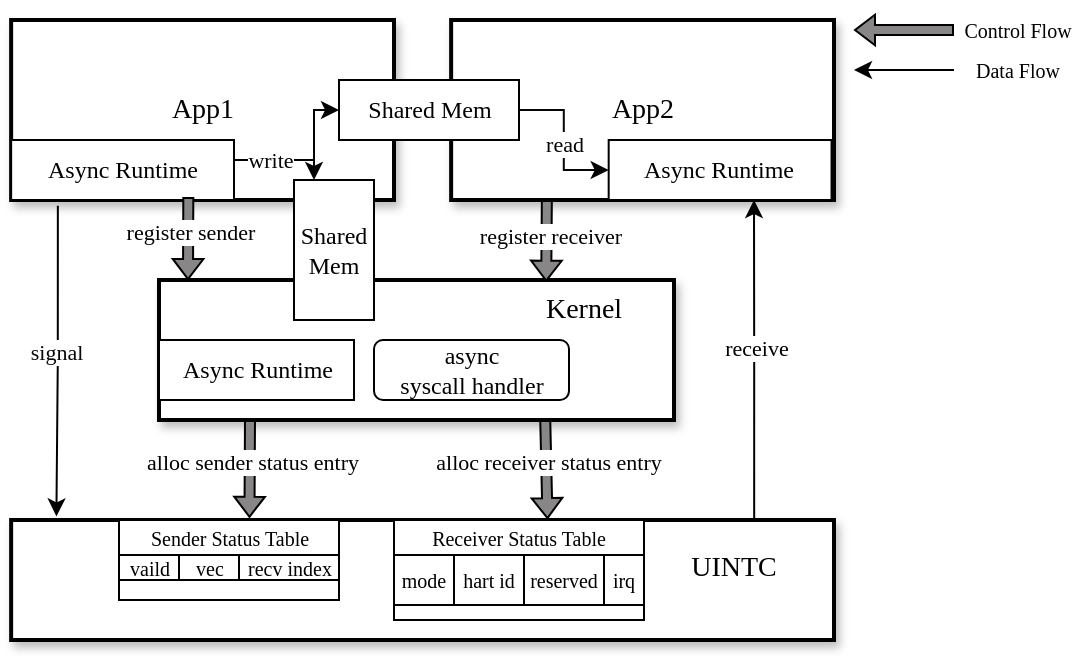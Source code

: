 <mxfile version="26.0.15">
  <diagram id="o5nvUfEdcB_Z8_vFqPmU" name="第 1 页">
    <mxGraphModel dx="283" dy="-3965" grid="1" gridSize="10" guides="1" tooltips="1" connect="1" arrows="1" fold="1" page="1" pageScale="1" pageWidth="1169" pageHeight="827" math="0" shadow="0">
      <root>
        <mxCell id="0" />
        <mxCell id="1" parent="0" />
        <mxCell id="rF3rQbnVZQ3ykrwLCHyt-1" value="&lt;font style=&quot;font-size: 14px;&quot; face=&quot;Times New Roman&quot;&gt;App1&lt;/font&gt;" style="rounded=0;whiteSpace=wrap;html=1;strokeWidth=2;container=0;shadow=1;" parent="1" vertex="1">
          <mxGeometry x="48.57" y="4250" width="191.43" height="90" as="geometry" />
        </mxCell>
        <mxCell id="rF3rQbnVZQ3ykrwLCHyt-2" value="&lt;font style=&quot;font-size: 14px;&quot; face=&quot;Times New Roman&quot;&gt;App2&lt;/font&gt;" style="rounded=0;whiteSpace=wrap;html=1;strokeWidth=2;container=0;shadow=1;" parent="1" vertex="1">
          <mxGeometry x="268.57" y="4250" width="191.43" height="90" as="geometry" />
        </mxCell>
        <mxCell id="rF3rQbnVZQ3ykrwLCHyt-3" value="" style="rounded=0;whiteSpace=wrap;html=1;strokeWidth=2;container=0;shadow=1;" parent="1" vertex="1">
          <mxGeometry x="122.5" y="4380" width="257.5" height="70" as="geometry" />
        </mxCell>
        <mxCell id="rF3rQbnVZQ3ykrwLCHyt-4" value="" style="rounded=0;whiteSpace=wrap;html=1;strokeWidth=2;container=0;shadow=1;" parent="1" vertex="1">
          <mxGeometry x="48.57" y="4500" width="411.43" height="60" as="geometry" />
        </mxCell>
        <mxCell id="rF3rQbnVZQ3ykrwLCHyt-5" value="&lt;font face=&quot;Times New Roman&quot;&gt;Shared Mem&lt;/font&gt;" style="rounded=0;whiteSpace=wrap;html=1;" parent="1" vertex="1">
          <mxGeometry x="212.5" y="4280" width="90" height="30" as="geometry" />
        </mxCell>
        <mxCell id="rF3rQbnVZQ3ykrwLCHyt-14" style="edgeStyle=orthogonalEdgeStyle;rounded=0;orthogonalLoop=1;jettySize=auto;html=1;entryX=0.055;entryY=-0.03;entryDx=0;entryDy=0;entryPerimeter=0;exitX=0.122;exitY=1.032;exitDx=0;exitDy=0;exitPerimeter=0;fillColor=#f8cecc;strokeColor=#000000;" parent="1" source="rF3rQbnVZQ3ykrwLCHyt-1" target="rF3rQbnVZQ3ykrwLCHyt-4" edge="1">
          <mxGeometry relative="1" as="geometry">
            <mxPoint x="168" y="4420" as="sourcePoint" />
            <mxPoint x="168" y="4459" as="targetPoint" />
          </mxGeometry>
        </mxCell>
        <mxCell id="rF3rQbnVZQ3ykrwLCHyt-15" value="&lt;span style=&quot;font-family: &amp;quot;Times New Roman&amp;quot;;&quot;&gt;&lt;font color=&quot;#080808&quot;&gt;signal&lt;/font&gt;&lt;/span&gt;" style="edgeLabel;html=1;align=center;verticalAlign=middle;resizable=0;points=[];" parent="rF3rQbnVZQ3ykrwLCHyt-14" vertex="1" connectable="0">
          <mxGeometry x="-0.063" y="-1" relative="1" as="geometry">
            <mxPoint as="offset" />
          </mxGeometry>
        </mxCell>
        <mxCell id="rF3rQbnVZQ3ykrwLCHyt-16" style="edgeStyle=orthogonalEdgeStyle;rounded=0;orthogonalLoop=1;jettySize=auto;html=1;strokeColor=#000000;exitX=0.903;exitY=0;exitDx=0;exitDy=0;exitPerimeter=0;" parent="1" source="rF3rQbnVZQ3ykrwLCHyt-4" edge="1">
          <mxGeometry relative="1" as="geometry">
            <mxPoint x="420" y="4447" as="sourcePoint" />
            <mxPoint x="420" y="4340" as="targetPoint" />
          </mxGeometry>
        </mxCell>
        <mxCell id="rF3rQbnVZQ3ykrwLCHyt-17" value="&lt;span style=&quot;font-family: &amp;quot;Times New Roman&amp;quot;;&quot;&gt;receive&lt;/span&gt;" style="edgeLabel;html=1;align=center;verticalAlign=middle;resizable=0;points=[];" parent="rF3rQbnVZQ3ykrwLCHyt-16" vertex="1" connectable="0">
          <mxGeometry x="0.079" relative="1" as="geometry">
            <mxPoint as="offset" />
          </mxGeometry>
        </mxCell>
        <mxCell id="rF3rQbnVZQ3ykrwLCHyt-18" value="&lt;font face=&quot;Times New Roman&quot;&gt;Async Runtime&lt;/font&gt;" style="rounded=0;whiteSpace=wrap;html=1;" parent="1" vertex="1">
          <mxGeometry x="48.57" y="4310" width="111.43" height="30" as="geometry" />
        </mxCell>
        <mxCell id="rF3rQbnVZQ3ykrwLCHyt-19" value="&lt;font face=&quot;Times New Roman&quot;&gt;Async Runtime&lt;/font&gt;" style="rounded=0;whiteSpace=wrap;html=1;" parent="1" vertex="1">
          <mxGeometry x="347.34" y="4310" width="111.43" height="30" as="geometry" />
        </mxCell>
        <mxCell id="rF3rQbnVZQ3ykrwLCHyt-20" value="" style="rounded=0;whiteSpace=wrap;html=1;" parent="1" vertex="1">
          <mxGeometry x="240" y="4520" width="125" height="30" as="geometry" />
        </mxCell>
        <mxCell id="rF3rQbnVZQ3ykrwLCHyt-21" value="&lt;font style=&quot;font-size: 10px;&quot; face=&quot;Times New Roman&quot;&gt;mode&lt;/font&gt;" style="rounded=0;whiteSpace=wrap;html=1;" parent="1" vertex="1">
          <mxGeometry x="240" y="4517.5" width="30" height="25" as="geometry" />
        </mxCell>
        <mxCell id="rF3rQbnVZQ3ykrwLCHyt-22" value="&lt;font style=&quot;font-size: 10px;&quot; face=&quot;Times New Roman&quot;&gt;hart id&lt;/font&gt;" style="rounded=0;whiteSpace=wrap;html=1;" parent="1" vertex="1">
          <mxGeometry x="270" y="4517.5" width="35" height="25" as="geometry" />
        </mxCell>
        <mxCell id="rF3rQbnVZQ3ykrwLCHyt-23" value="&lt;font face=&quot;Times New Roman&quot; style=&quot;font-size: 10px;&quot;&gt;reserved&lt;/font&gt;" style="rounded=0;whiteSpace=wrap;html=1;" parent="1" vertex="1">
          <mxGeometry x="305" y="4517.5" width="40" height="25" as="geometry" />
        </mxCell>
        <mxCell id="rF3rQbnVZQ3ykrwLCHyt-24" value="&lt;font face=&quot;Times New Roman&quot; style=&quot;font-size: 10px;&quot;&gt;irq&lt;/font&gt;" style="rounded=0;whiteSpace=wrap;html=1;" parent="1" vertex="1">
          <mxGeometry x="345" y="4517.5" width="20" height="25" as="geometry" />
        </mxCell>
        <mxCell id="rF3rQbnVZQ3ykrwLCHyt-25" value="" style="rounded=0;whiteSpace=wrap;html=1;" parent="1" vertex="1">
          <mxGeometry x="102.5" y="4520" width="110" height="20" as="geometry" />
        </mxCell>
        <mxCell id="rF3rQbnVZQ3ykrwLCHyt-26" value="&lt;font face=&quot;Times New Roman&quot;&gt;&lt;span style=&quot;font-size: 10px;&quot;&gt;vaild&lt;/span&gt;&lt;/font&gt;" style="rounded=0;whiteSpace=wrap;html=1;" parent="1" vertex="1">
          <mxGeometry x="102.5" y="4517.5" width="30" height="12.5" as="geometry" />
        </mxCell>
        <mxCell id="rF3rQbnVZQ3ykrwLCHyt-27" value="&lt;font face=&quot;Times New Roman&quot;&gt;&lt;span style=&quot;font-size: 10px;&quot;&gt;vec&lt;/span&gt;&lt;/font&gt;" style="rounded=0;whiteSpace=wrap;html=1;" parent="1" vertex="1">
          <mxGeometry x="132.5" y="4517.5" width="30" height="12.5" as="geometry" />
        </mxCell>
        <mxCell id="rF3rQbnVZQ3ykrwLCHyt-28" value="&lt;font face=&quot;Times New Roman&quot;&gt;&lt;span style=&quot;font-size: 10px;&quot;&gt;recv index&lt;/span&gt;&lt;/font&gt;" style="rounded=0;whiteSpace=wrap;html=1;" parent="1" vertex="1">
          <mxGeometry x="162.5" y="4517.5" width="50" height="12.5" as="geometry" />
        </mxCell>
        <mxCell id="rF3rQbnVZQ3ykrwLCHyt-29" value="&lt;font style=&quot;font-size: 10px;&quot; face=&quot;Times New Roman&quot;&gt;Receiver Status Table&lt;/font&gt;" style="rounded=0;whiteSpace=wrap;html=1;" parent="1" vertex="1">
          <mxGeometry x="240" y="4500" width="125" height="17.5" as="geometry" />
        </mxCell>
        <mxCell id="rF3rQbnVZQ3ykrwLCHyt-30" value="&lt;font style=&quot;font-size: 10px;&quot; face=&quot;Times New Roman&quot;&gt;Sender Status Table&lt;/font&gt;" style="rounded=0;whiteSpace=wrap;html=1;" parent="1" vertex="1">
          <mxGeometry x="102.5" y="4500" width="110" height="17.5" as="geometry" />
        </mxCell>
        <mxCell id="rF3rQbnVZQ3ykrwLCHyt-31" value="&lt;font face=&quot;Times New Roman&quot;&gt;Async Runtime&lt;/font&gt;" style="rounded=0;whiteSpace=wrap;html=1;" parent="1" vertex="1">
          <mxGeometry x="122.5" y="4410" width="97.5" height="30" as="geometry" />
        </mxCell>
        <mxCell id="rF3rQbnVZQ3ykrwLCHyt-32" style="edgeStyle=orthogonalEdgeStyle;rounded=0;orthogonalLoop=1;jettySize=auto;html=1;entryX=0;entryY=0.5;entryDx=0;entryDy=0;exitX=1;exitY=0.5;exitDx=0;exitDy=0;fillColor=#f8cecc;strokeColor=#030303;" parent="1" source="rF3rQbnVZQ3ykrwLCHyt-18" target="rF3rQbnVZQ3ykrwLCHyt-5" edge="1">
          <mxGeometry relative="1" as="geometry">
            <mxPoint x="82" y="4353" as="sourcePoint" />
            <mxPoint x="81" y="4509" as="targetPoint" />
            <Array as="points">
              <mxPoint x="160" y="4320" />
              <mxPoint x="200" y="4320" />
              <mxPoint x="200" y="4295" />
            </Array>
          </mxGeometry>
        </mxCell>
        <mxCell id="rF3rQbnVZQ3ykrwLCHyt-33" value="&lt;font color=&quot;#050505&quot; face=&quot;Times New Roman&quot;&gt;write&lt;/font&gt;" style="edgeLabel;html=1;align=center;verticalAlign=middle;resizable=0;points=[];" parent="rF3rQbnVZQ3ykrwLCHyt-32" vertex="1" connectable="0">
          <mxGeometry x="-0.46" relative="1" as="geometry">
            <mxPoint as="offset" />
          </mxGeometry>
        </mxCell>
        <mxCell id="rF3rQbnVZQ3ykrwLCHyt-34" style="edgeStyle=orthogonalEdgeStyle;rounded=0;orthogonalLoop=1;jettySize=auto;html=1;entryX=0;entryY=0.5;entryDx=0;entryDy=0;exitX=1;exitY=0.5;exitDx=0;exitDy=0;fillColor=#f8cecc;strokeColor=#050505;" parent="1" source="rF3rQbnVZQ3ykrwLCHyt-5" target="rF3rQbnVZQ3ykrwLCHyt-19" edge="1">
          <mxGeometry relative="1" as="geometry">
            <mxPoint x="170" y="4335" as="sourcePoint" />
            <mxPoint x="223" y="4305" as="targetPoint" />
          </mxGeometry>
        </mxCell>
        <mxCell id="rF3rQbnVZQ3ykrwLCHyt-35" value="&lt;font color=&quot;#030303&quot; face=&quot;Times New Roman&quot;&gt;read&lt;/font&gt;" style="edgeLabel;html=1;align=center;verticalAlign=middle;resizable=0;points=[];" parent="rF3rQbnVZQ3ykrwLCHyt-34" vertex="1" connectable="0">
          <mxGeometry x="0.046" relative="1" as="geometry">
            <mxPoint as="offset" />
          </mxGeometry>
        </mxCell>
        <mxCell id="rF3rQbnVZQ3ykrwLCHyt-37" value="" style="endArrow=classic;html=1;rounded=0;strokeColor=default;curved=0;" parent="1" edge="1">
          <mxGeometry width="50" height="50" relative="1" as="geometry">
            <mxPoint x="520" y="4275" as="sourcePoint" />
            <mxPoint x="470" y="4275" as="targetPoint" />
          </mxGeometry>
        </mxCell>
        <mxCell id="rF3rQbnVZQ3ykrwLCHyt-38" value="&lt;font face=&quot;Times New Roman&quot; style=&quot;font-size: 10px;&quot;&gt;Control Flow&lt;/font&gt;" style="text;html=1;align=center;verticalAlign=middle;whiteSpace=wrap;rounded=0;" parent="1" vertex="1">
          <mxGeometry x="522.21" y="4240" width="60" height="30" as="geometry" />
        </mxCell>
        <mxCell id="rF3rQbnVZQ3ykrwLCHyt-39" value="&lt;font face=&quot;Times New Roman&quot; style=&quot;font-size: 10px;&quot;&gt;Data Flow&lt;/font&gt;" style="text;html=1;align=center;verticalAlign=middle;whiteSpace=wrap;rounded=0;" parent="1" vertex="1">
          <mxGeometry x="522.21" y="4260" width="60" height="30" as="geometry" />
        </mxCell>
        <mxCell id="rF3rQbnVZQ3ykrwLCHyt-40" value="&lt;font style=&quot;font-size: 12px;&quot; face=&quot;Times New Roman&quot;&gt;Shared Mem&lt;/font&gt;" style="rounded=0;whiteSpace=wrap;html=1;" parent="1" vertex="1">
          <mxGeometry x="190" y="4330" width="40" height="70" as="geometry" />
        </mxCell>
        <mxCell id="rF3rQbnVZQ3ykrwLCHyt-41" value="&lt;div&gt;&lt;span style=&quot;background-color: initial;&quot;&gt;&lt;font face=&quot;Times New Roman&quot;&gt;async&lt;/font&gt;&lt;/span&gt;&lt;/div&gt;&lt;div&gt;&lt;span style=&quot;background-color: initial;&quot;&gt;&lt;font face=&quot;Times New Roman&quot;&gt;syscall handler&lt;/font&gt;&lt;/span&gt;&lt;br&gt;&lt;/div&gt;" style="rounded=1;whiteSpace=wrap;html=1;" parent="1" vertex="1">
          <mxGeometry x="230" y="4410" width="97.5" height="30" as="geometry" />
        </mxCell>
        <mxCell id="rF3rQbnVZQ3ykrwLCHyt-42" style="edgeStyle=orthogonalEdgeStyle;rounded=0;orthogonalLoop=1;jettySize=auto;html=1;strokeColor=#050505;entryX=0.25;entryY=0;entryDx=0;entryDy=0;" parent="1" target="rF3rQbnVZQ3ykrwLCHyt-40" edge="1">
          <mxGeometry relative="1" as="geometry">
            <mxPoint x="200" y="4320" as="sourcePoint" />
            <mxPoint x="430" y="4350" as="targetPoint" />
          </mxGeometry>
        </mxCell>
        <mxCell id="rF3rQbnVZQ3ykrwLCHyt-43" value="&lt;font face=&quot;Times New Roman&quot; style=&quot;font-size: 14px;&quot;&gt;Kernel&lt;/font&gt;" style="text;html=1;align=center;verticalAlign=middle;whiteSpace=wrap;rounded=0;" parent="1" vertex="1">
          <mxGeometry x="305" y="4380" width="60" height="30" as="geometry" />
        </mxCell>
        <mxCell id="rF3rQbnVZQ3ykrwLCHyt-44" value="&lt;font face=&quot;Times New Roman&quot; style=&quot;font-size: 14px;&quot;&gt;UINTC&lt;/font&gt;" style="text;html=1;align=center;verticalAlign=middle;whiteSpace=wrap;rounded=0;" parent="1" vertex="1">
          <mxGeometry x="380" y="4508.75" width="60" height="30" as="geometry" />
        </mxCell>
        <mxCell id="fnGw0pFWFKrqnsudUW0G-16" value="" style="endArrow=classic;html=1;rounded=0;endWidth=9.333;shape=flexArrow;endSize=3;fillColor=light-dark(#888686, #b4b4b4);width=5;startSize=3;exitX=0.75;exitY=1;exitDx=0;exitDy=0;entryX=0.614;entryY=-0.026;entryDx=0;entryDy=0;entryPerimeter=0;" edge="1" parent="1" source="rF3rQbnVZQ3ykrwLCHyt-3" target="rF3rQbnVZQ3ykrwLCHyt-29">
          <mxGeometry width="50" height="50" relative="1" as="geometry">
            <mxPoint x="522.21" y="4500" as="sourcePoint" />
            <mxPoint x="522.21" y="4555" as="targetPoint" />
          </mxGeometry>
        </mxCell>
        <mxCell id="fnGw0pFWFKrqnsudUW0G-18" value="&lt;span style=&quot;font-family: &amp;quot;Times New Roman&amp;quot;;&quot;&gt;alloc receiver status entry&lt;/span&gt;" style="edgeLabel;html=1;align=center;verticalAlign=middle;resizable=0;points=[];" vertex="1" connectable="0" parent="fnGw0pFWFKrqnsudUW0G-16">
          <mxGeometry x="-0.144" y="1" relative="1" as="geometry">
            <mxPoint as="offset" />
          </mxGeometry>
        </mxCell>
        <mxCell id="fnGw0pFWFKrqnsudUW0G-19" value="" style="endArrow=classic;html=1;rounded=0;endWidth=9.333;shape=flexArrow;endSize=3;fillColor=light-dark(#888686, #b4b4b4);width=5;startSize=3;entryX=0.593;entryY=-0.063;entryDx=0;entryDy=0;entryPerimeter=0;strokeColor=default;align=center;verticalAlign=middle;fontFamily=Helvetica;fontSize=11;fontColor=default;labelBackgroundColor=default;" edge="1" parent="1" target="rF3rQbnVZQ3ykrwLCHyt-30">
          <mxGeometry width="50" height="50" relative="1" as="geometry">
            <mxPoint x="168" y="4450" as="sourcePoint" />
            <mxPoint x="170" y="4490" as="targetPoint" />
          </mxGeometry>
        </mxCell>
        <mxCell id="fnGw0pFWFKrqnsudUW0G-20" value="&lt;span style=&quot;font-family: &amp;quot;Times New Roman&amp;quot;;&quot;&gt;alloc sender status entry&lt;/span&gt;" style="edgeLabel;html=1;align=center;verticalAlign=middle;resizable=0;points=[];rounded=0;strokeColor=default;fontFamily=Helvetica;fontSize=11;fontColor=default;labelBackgroundColor=default;fillColor=light-dark(#888686, #b4b4b4);" vertex="1" connectable="0" parent="fnGw0pFWFKrqnsudUW0G-19">
          <mxGeometry x="-0.144" y="1" relative="1" as="geometry">
            <mxPoint as="offset" />
          </mxGeometry>
        </mxCell>
        <mxCell id="fnGw0pFWFKrqnsudUW0G-21" value="" style="endArrow=classic;html=1;rounded=0;endWidth=9.333;shape=flexArrow;endSize=3;fillColor=light-dark(#888686, #b4b4b4);width=5;startSize=3;exitX=0.25;exitY=1;exitDx=0;exitDy=0;entryX=0.185;entryY=0.028;entryDx=0;entryDy=0;entryPerimeter=0;strokeColor=default;align=center;verticalAlign=middle;fontFamily=Helvetica;fontSize=11;fontColor=default;labelBackgroundColor=default;" edge="1" parent="1" source="rF3rQbnVZQ3ykrwLCHyt-2" target="rF3rQbnVZQ3ykrwLCHyt-43">
          <mxGeometry width="50" height="50" relative="1" as="geometry">
            <mxPoint x="510" y="4390" as="sourcePoint" />
            <mxPoint x="510.0" y="4435" as="targetPoint" />
          </mxGeometry>
        </mxCell>
        <mxCell id="fnGw0pFWFKrqnsudUW0G-22" value="&lt;span style=&quot;font-family: &amp;quot;Times New Roman&amp;quot;;&quot;&gt;register receiver&lt;/span&gt;" style="edgeLabel;html=1;align=center;verticalAlign=middle;resizable=0;points=[];rounded=0;strokeColor=default;fontFamily=Helvetica;fontSize=11;fontColor=default;labelBackgroundColor=default;fillColor=light-dark(#888686, #b4b4b4);" vertex="1" connectable="0" parent="fnGw0pFWFKrqnsudUW0G-21">
          <mxGeometry x="-0.144" y="1" relative="1" as="geometry">
            <mxPoint as="offset" />
          </mxGeometry>
        </mxCell>
        <mxCell id="fnGw0pFWFKrqnsudUW0G-23" value="" style="endArrow=classic;html=1;rounded=0;endWidth=9.333;shape=flexArrow;endSize=3;fillColor=light-dark(#888686, #b4b4b4);width=5;startSize=3;exitX=0.795;exitY=0.951;exitDx=0;exitDy=0;exitPerimeter=0;strokeColor=default;align=center;verticalAlign=middle;fontFamily=Helvetica;fontSize=11;fontColor=default;labelBackgroundColor=default;" edge="1" parent="1" source="rF3rQbnVZQ3ykrwLCHyt-18">
          <mxGeometry width="50" height="50" relative="1" as="geometry">
            <mxPoint x="110" y="4367.5" as="sourcePoint" />
            <mxPoint x="137" y="4380" as="targetPoint" />
          </mxGeometry>
        </mxCell>
        <mxCell id="fnGw0pFWFKrqnsudUW0G-24" value="&lt;span style=&quot;font-family: &amp;quot;Times New Roman&amp;quot;;&quot;&gt;register sender&lt;/span&gt;" style="edgeLabel;html=1;align=center;verticalAlign=middle;resizable=0;points=[];rounded=0;strokeColor=default;fontFamily=Helvetica;fontSize=11;fontColor=default;labelBackgroundColor=default;fillColor=light-dark(#888686, #b4b4b4);labelBorderColor=none;" vertex="1" connectable="0" parent="fnGw0pFWFKrqnsudUW0G-23">
          <mxGeometry x="-0.144" y="1" relative="1" as="geometry">
            <mxPoint as="offset" />
          </mxGeometry>
        </mxCell>
        <mxCell id="fnGw0pFWFKrqnsudUW0G-27" value="" style="endArrow=classic;html=1;rounded=0;endWidth=9.333;shape=flexArrow;endSize=3;fillColor=light-dark(#888686, #b4b4b4);width=5;startSize=3;strokeColor=default;align=center;verticalAlign=middle;fontFamily=Helvetica;fontSize=11;fontColor=default;labelBackgroundColor=default;" edge="1" parent="1">
          <mxGeometry width="50" height="50" relative="1" as="geometry">
            <mxPoint x="520" y="4255" as="sourcePoint" />
            <mxPoint x="470" y="4255" as="targetPoint" />
          </mxGeometry>
        </mxCell>
        <mxCell id="fnGw0pFWFKrqnsudUW0G-28" value="" style="edgeLabel;html=1;align=center;verticalAlign=middle;resizable=0;points=[];rounded=0;strokeColor=default;fontFamily=Helvetica;fontSize=11;fontColor=default;labelBackgroundColor=default;fillColor=light-dark(#888686, #b4b4b4);labelBorderColor=none;" vertex="1" connectable="0" parent="fnGw0pFWFKrqnsudUW0G-27">
          <mxGeometry x="-0.144" y="1" relative="1" as="geometry">
            <mxPoint as="offset" />
          </mxGeometry>
        </mxCell>
      </root>
    </mxGraphModel>
  </diagram>
</mxfile>
